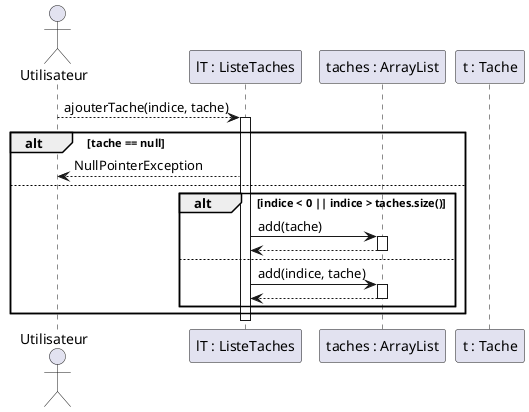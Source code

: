 @startuml
actor Utilisateur
participant "lT : ListeTaches" as L
participant "taches : ArrayList" as A
participant "t : Tache" as T

Utilisateur --> L : ajouterTache(indice, tache)
activate L
alt tache == null
    L --> Utilisateur : NullPointerException
else
    alt indice < 0 || indice > taches.size()
        L -> A : add(tache)
        activate A
        A --> L
        deactivate A
    else
        L -> A : add(indice, tache)
        activate A
        A --> L
        deactivate A
    end
end
deactivate L
@enduml

